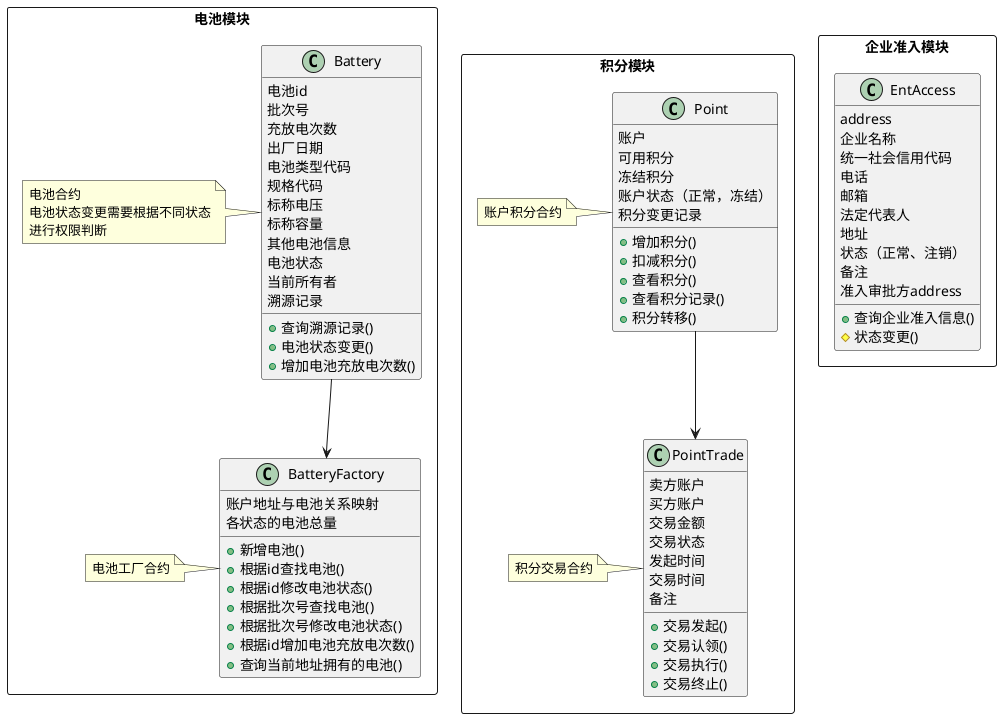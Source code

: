 @startuml
'https://plantuml.com/class-diagram

'电池溯源模块
package 电池模块 <<Rectangle>> {
class Battery {
电池id
批次号
充放电次数
出厂日期
电池类型代码
规格代码
标称电压
标称容量
其他电池信息
电池状态
当前所有者
溯源记录
+ 查询溯源记录()
+ 电池状态变更()
+ 增加电池充放电次数()
}
note left of Battery
电池合约
电池状态变更需要根据不同状态
进行权限判断
end note

class BatteryFactory {
'电池列表
账户地址与电池关系映射
各状态的电池总量

+ 新增电池()
+ 根据id查找电池()
+ 根据id修改电池状态()
+ 根据批次号查找电池()
+ 根据批次号修改电池状态()
+ 根据id增加电池充放电次数()
+ 查询当前地址拥有的电池()
}
note left of BatteryFactory
电池工厂合约
end note


Battery --> BatteryFactory

}


'机构准入模块
package 企业准入模块 <<Rectangle>> {
class EntAccess {
address
企业名称
统一社会信用代码
电话
邮箱
法定代表人
地址
状态（正常、注销）
备注
准入审批方address

+ 查询企业准入信息()
# 状态变更()
}

'class EntAccess {
'已准入的企业列表
'机构类型与企业id映射
'企业id与机构类型映射
'企业id-准入状态映射
'
'+ 企业准入()
'+ 企业信息变更()
'+ 根据企业id查找对应机构类型()
'+ 根据机构类型查找对应企业()
'}
'note left of EntAccess
'企业准入合约
'企业信息变更需要特定权限
'end note
'
'Enterprise --> EntAccess

}

'积分模块
package 积分模块 <<Rectangle>> {
class Point {
账户
可用积分
冻结积分
账户状态（正常，冻结）
积分变更记录

+ 增加积分()
+ 扣减积分()
+ 查看积分()
+ 查看积分记录()
+ 积分转移()
}
note left of Point
账户积分合约
end note

class PointTrade {
卖方账户
买方账户
交易金额
交易状态
发起时间
交易时间
备注

+ 交易发起()
+ 交易认领()
+ 交易执行()
+ 交易终止()
}
note left of PointTrade
积分交易合约
end note

Point --> PointTrade
}



@enduml